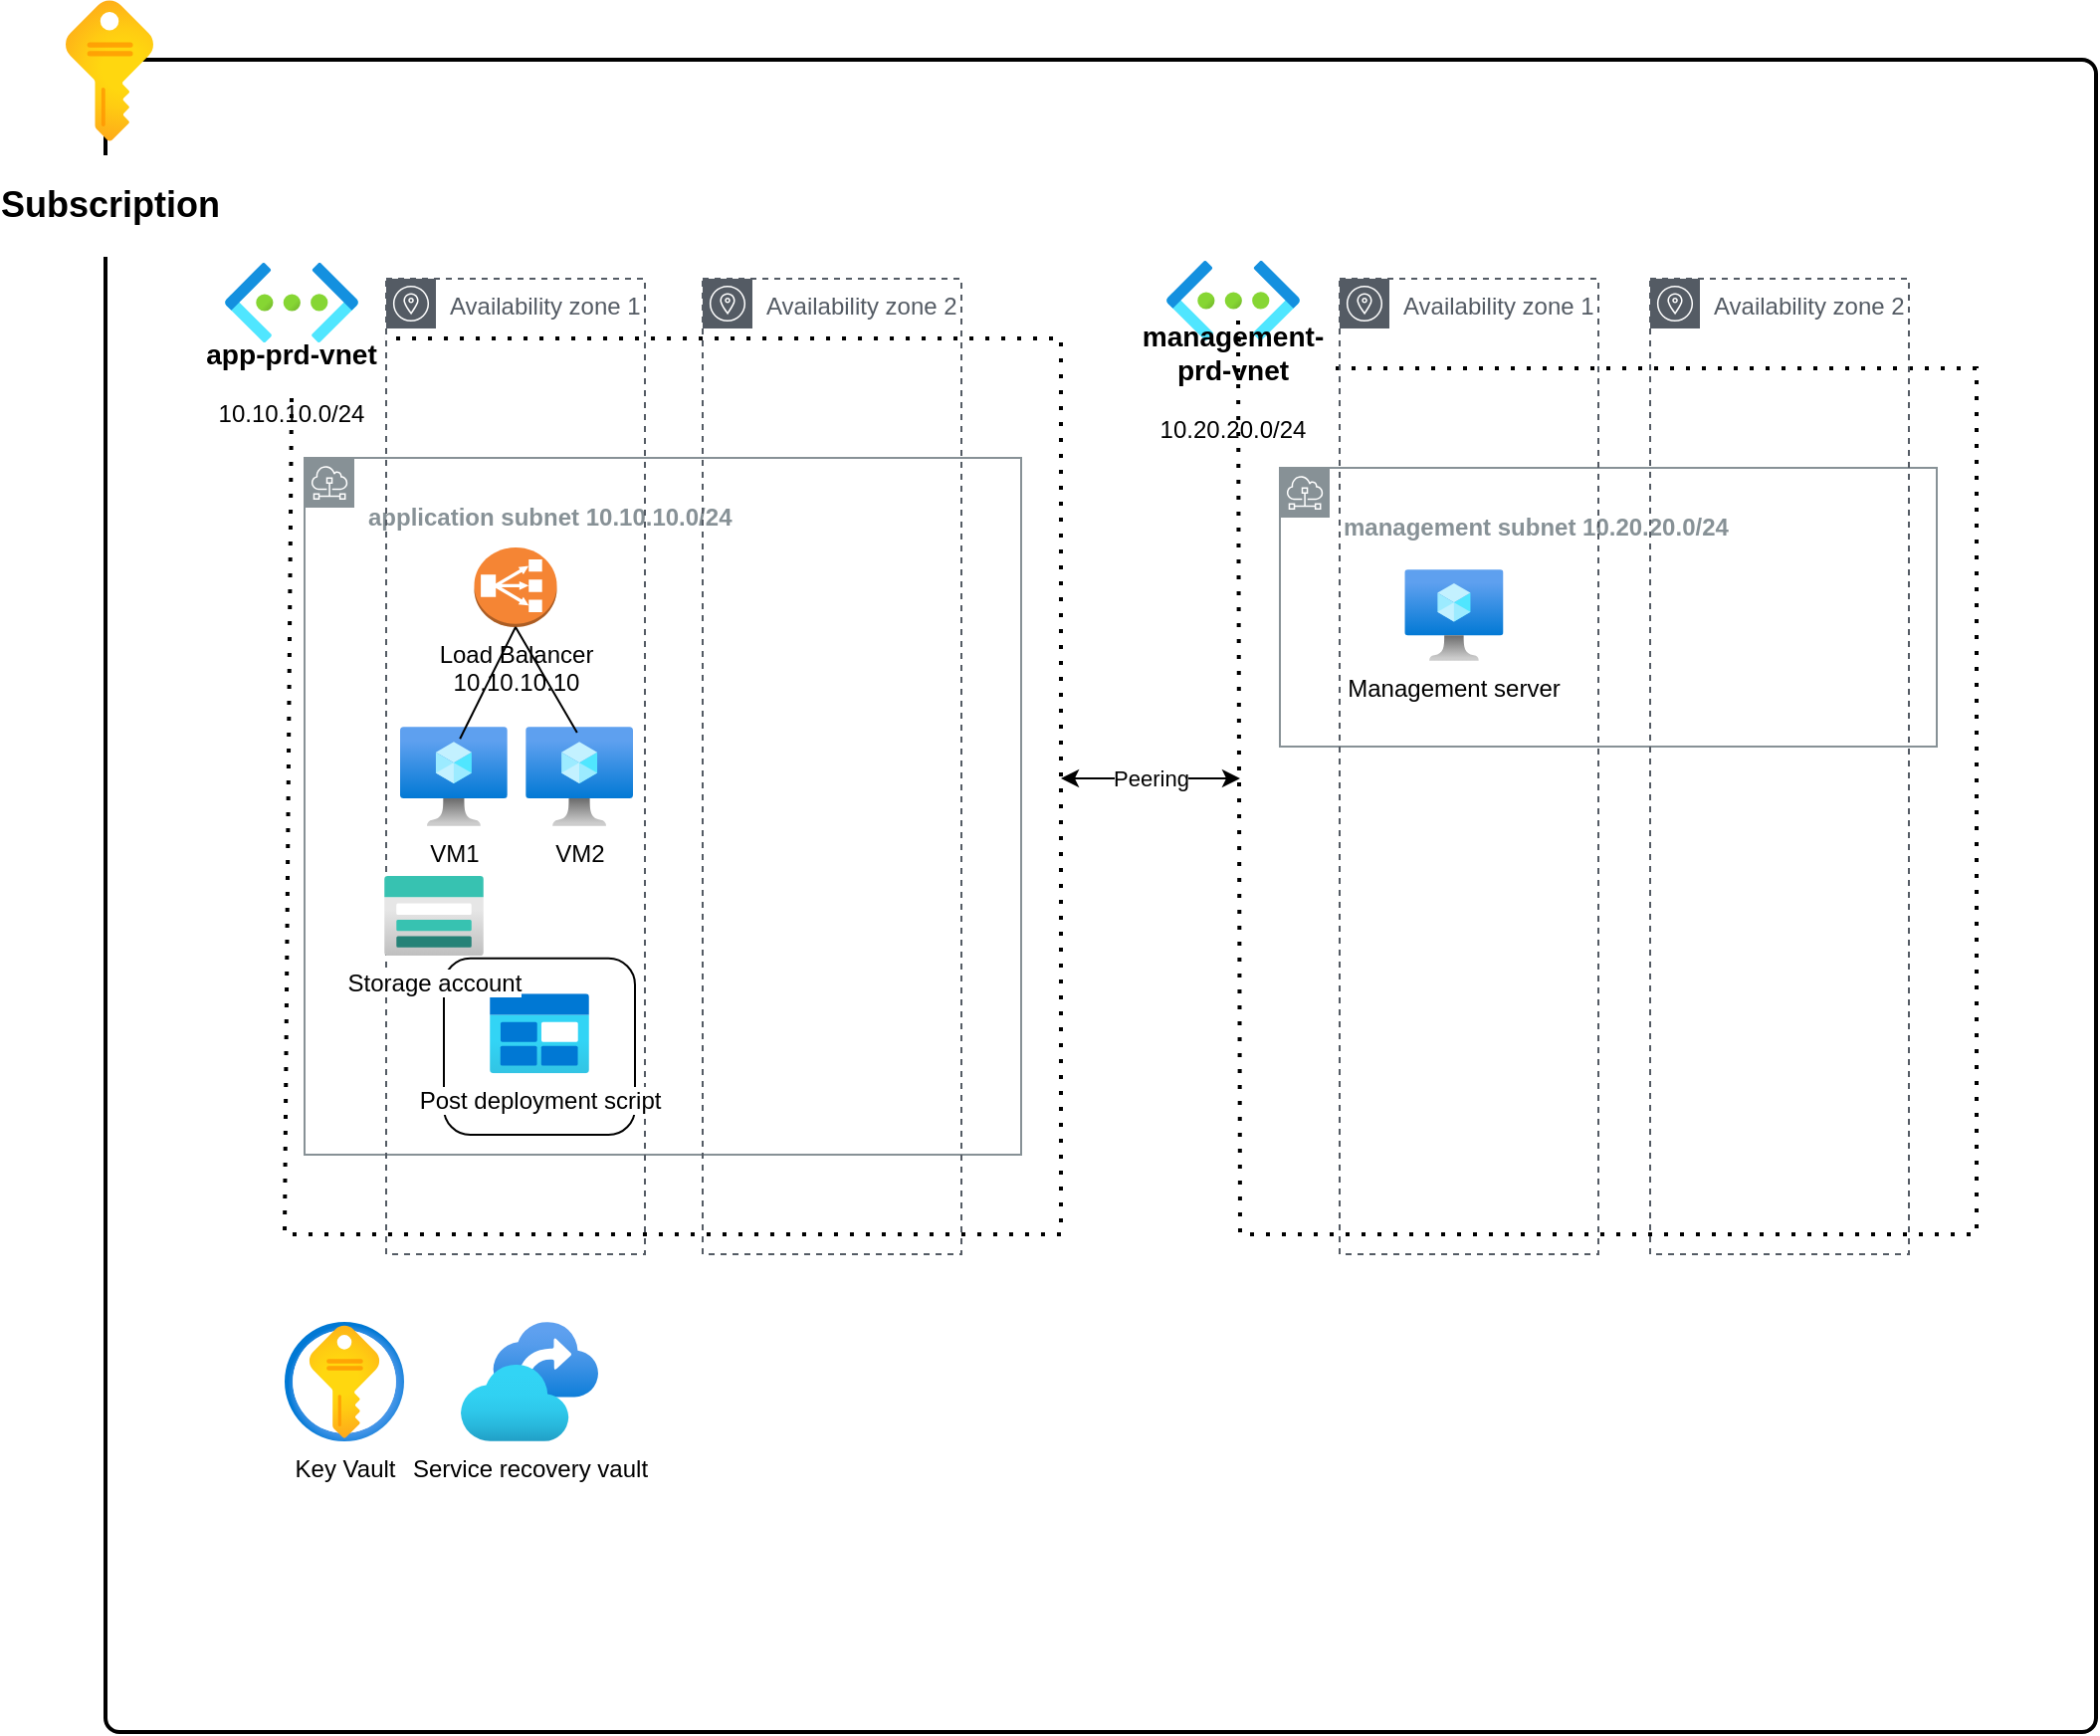 <mxfile>
    <diagram name="Page-1" id="cYlu6envv1czvwRp3Ll9">
        <mxGraphModel dx="1251" dy="507" grid="1" gridSize="10" guides="1" tooltips="0" connect="1" arrows="1" fold="1" page="0" pageScale="1" pageWidth="827" pageHeight="1169" math="0" shadow="0">
            <root>
                <mxCell id="0"/>
                <mxCell id="1" parent="0"/>
                <mxCell id="RFbAg6HDRsfOQvqRXKBl-13" value="" style="rounded=1;whiteSpace=wrap;html=1;absoluteArcSize=1;arcSize=14;strokeWidth=2;" parent="1" vertex="1">
                    <mxGeometry x="-190" y="60" width="1000" height="840" as="geometry"/>
                </mxCell>
                <mxCell id="RFbAg6HDRsfOQvqRXKBl-3" value="&lt;h4&gt;application subnet 10.10.10.0/24&lt;/h4&gt;" style="sketch=0;outlineConnect=0;gradientColor=none;html=1;whiteSpace=wrap;fontSize=12;fontStyle=0;shape=mxgraph.aws4.group;grIcon=mxgraph.aws4.group_subnet;strokeColor=#879196;fillColor=none;verticalAlign=top;align=left;spacingLeft=30;fontColor=#879196;dashed=0;" parent="1" vertex="1">
                    <mxGeometry x="-90" y="260" width="360" height="350" as="geometry"/>
                </mxCell>
                <mxCell id="RFbAg6HDRsfOQvqRXKBl-2" value="" style="image;aspect=fixed;html=1;points=[];align=center;fontSize=12;image=img/lib/azure2/networking/Virtual_Networks.svg;" parent="1" vertex="1">
                    <mxGeometry x="343" y="161" width="67" height="40" as="geometry"/>
                </mxCell>
                <mxCell id="RFbAg6HDRsfOQvqRXKBl-4" value="&lt;h4&gt;management subnet 10.20.20.0/24&lt;/h4&gt;" style="sketch=0;outlineConnect=0;gradientColor=none;html=1;whiteSpace=wrap;fontSize=12;fontStyle=0;shape=mxgraph.aws4.group;grIcon=mxgraph.aws4.group_subnet;strokeColor=#879196;fillColor=none;verticalAlign=top;align=left;spacingLeft=30;fontColor=#879196;dashed=0;" parent="1" vertex="1">
                    <mxGeometry x="400" y="265" width="330" height="140" as="geometry"/>
                </mxCell>
                <mxCell id="RFbAg6HDRsfOQvqRXKBl-5" value="" style="endArrow=none;dashed=1;html=1;dashPattern=1 3;strokeWidth=2;rounded=0;entryX=0.541;entryY=1.016;entryDx=0;entryDy=0;entryPerimeter=0;" parent="1" source="RFbAg6HDRsfOQvqRXKBl-11" target="RFbAg6HDRsfOQvqRXKBl-2" edge="1">
                    <mxGeometry width="50" height="50" relative="1" as="geometry">
                        <mxPoint x="379" y="191" as="sourcePoint"/>
                        <mxPoint x="409" y="240" as="targetPoint"/>
                        <Array as="points"/>
                    </mxGeometry>
                </mxCell>
                <object label="" app-prd-vnet="" id="RFbAg6HDRsfOQvqRXKBl-6">
                    <mxCell style="image;aspect=fixed;html=1;points=[];align=center;fontSize=12;image=img/lib/azure2/networking/Virtual_Networks.svg;" parent="1" vertex="1">
                        <mxGeometry x="-130" y="162" width="67" height="40" as="geometry"/>
                    </mxCell>
                </object>
                <mxCell id="RFbAg6HDRsfOQvqRXKBl-7" value="" style="endArrow=none;dashed=1;html=1;dashPattern=1 3;strokeWidth=2;rounded=0;entryX=1;entryY=0;entryDx=0;entryDy=0;exitX=0.5;exitY=1;exitDx=0;exitDy=0;" parent="1" source="RFbAg6HDRsfOQvqRXKBl-9" target="RFbAg6HDRsfOQvqRXKBl-9" edge="1">
                    <mxGeometry width="50" height="50" relative="1" as="geometry">
                        <mxPoint x="-94" y="191" as="sourcePoint"/>
                        <mxPoint x="300" y="250" as="targetPoint"/>
                        <Array as="points">
                            <mxPoint x="-100" y="650"/>
                            <mxPoint x="290" y="650"/>
                            <mxPoint x="290" y="360"/>
                            <mxPoint x="290" y="200"/>
                        </Array>
                    </mxGeometry>
                </mxCell>
                <mxCell id="RFbAg6HDRsfOQvqRXKBl-8" value="Peering" style="endArrow=classic;startArrow=classic;html=1;rounded=0;" parent="1" edge="1">
                    <mxGeometry width="50" height="50" relative="1" as="geometry">
                        <mxPoint x="290" y="421" as="sourcePoint"/>
                        <mxPoint x="380" y="421" as="targetPoint"/>
                    </mxGeometry>
                </mxCell>
                <mxCell id="RFbAg6HDRsfOQvqRXKBl-9" value="&lt;h3&gt;app-prd-vnet&lt;/h3&gt;&lt;div&gt;10.10.10.0/24&lt;/div&gt;" style="text;strokeColor=none;align=center;fillColor=none;html=1;verticalAlign=middle;whiteSpace=wrap;rounded=0;" parent="1" vertex="1">
                    <mxGeometry x="-143" y="200" width="93" height="30" as="geometry"/>
                </mxCell>
                <mxCell id="RFbAg6HDRsfOQvqRXKBl-12" value="" style="endArrow=none;dashed=1;html=1;dashPattern=1 3;strokeWidth=2;rounded=0;entryX=1;entryY=0.5;entryDx=0;entryDy=0;" parent="1" target="RFbAg6HDRsfOQvqRXKBl-11" edge="1">
                    <mxGeometry width="50" height="50" relative="1" as="geometry">
                        <mxPoint x="379" y="191" as="sourcePoint"/>
                        <mxPoint x="379" y="191" as="targetPoint"/>
                        <Array as="points">
                            <mxPoint x="380" y="650"/>
                            <mxPoint x="750" y="650"/>
                            <mxPoint x="750" y="420"/>
                            <mxPoint x="750" y="215"/>
                        </Array>
                    </mxGeometry>
                </mxCell>
                <mxCell id="RFbAg6HDRsfOQvqRXKBl-11" value="&lt;h3&gt;management-prd-vnet&lt;/h3&gt;&lt;div&gt;10.20.20.0/24&lt;/div&gt;" style="text;strokeColor=none;align=center;fillColor=none;html=1;verticalAlign=middle;whiteSpace=wrap;rounded=0;" parent="1" vertex="1">
                    <mxGeometry x="330" y="200" width="93" height="30" as="geometry"/>
                </mxCell>
                <mxCell id="RFbAg6HDRsfOQvqRXKBl-14" value="Key Vault" style="image;aspect=fixed;html=1;points=[];align=center;fontSize=12;image=img/lib/azure2/security/Key_Vaults.svg;" parent="1" vertex="1">
                    <mxGeometry x="-100" y="694" width="60" height="60" as="geometry"/>
                </mxCell>
                <mxCell id="RFbAg6HDRsfOQvqRXKBl-16" value="&lt;h2&gt;Subscription&lt;/h2&gt;" style="image;aspect=fixed;html=1;points=[];align=center;fontSize=12;image=img/lib/azure2/general/Subscriptions.svg;" parent="1" vertex="1">
                    <mxGeometry x="-210" y="30" width="44" height="71" as="geometry"/>
                </mxCell>
                <mxCell id="RFbAg6HDRsfOQvqRXKBl-19" value="Availability zone 1" style="sketch=0;outlineConnect=0;gradientColor=none;html=1;whiteSpace=wrap;fontSize=12;fontStyle=0;shape=mxgraph.aws4.group;grIcon=mxgraph.aws4.group_availability_zone;strokeColor=#545B64;fillColor=none;verticalAlign=top;align=left;spacingLeft=30;fontColor=#545B64;dashed=1;" parent="1" vertex="1">
                    <mxGeometry x="-49" y="170" width="130" height="490" as="geometry"/>
                </mxCell>
                <mxCell id="RFbAg6HDRsfOQvqRXKBl-20" value="Availability zone 2" style="sketch=0;outlineConnect=0;gradientColor=none;html=1;whiteSpace=wrap;fontSize=12;fontStyle=0;shape=mxgraph.aws4.group;grIcon=mxgraph.aws4.group_availability_zone;strokeColor=#545B64;fillColor=none;verticalAlign=top;align=left;spacingLeft=30;fontColor=#545B64;dashed=1;" parent="1" vertex="1">
                    <mxGeometry x="110" y="170" width="130" height="490" as="geometry"/>
                </mxCell>
                <mxCell id="RFbAg6HDRsfOQvqRXKBl-21" value="Availability zone 1" style="sketch=0;outlineConnect=0;gradientColor=none;html=1;whiteSpace=wrap;fontSize=12;fontStyle=0;shape=mxgraph.aws4.group;grIcon=mxgraph.aws4.group_availability_zone;strokeColor=#545B64;fillColor=none;verticalAlign=top;align=left;spacingLeft=30;fontColor=#545B64;dashed=1;" parent="1" vertex="1">
                    <mxGeometry x="430" y="170" width="130" height="490" as="geometry"/>
                </mxCell>
                <mxCell id="RFbAg6HDRsfOQvqRXKBl-22" value="Availability zone 2" style="sketch=0;outlineConnect=0;gradientColor=none;html=1;whiteSpace=wrap;fontSize=12;fontStyle=0;shape=mxgraph.aws4.group;grIcon=mxgraph.aws4.group_availability_zone;strokeColor=#545B64;fillColor=none;verticalAlign=top;align=left;spacingLeft=30;fontColor=#545B64;dashed=1;" parent="1" vertex="1">
                    <mxGeometry x="586" y="170" width="130" height="490" as="geometry"/>
                </mxCell>
                <mxCell id="RFbAg6HDRsfOQvqRXKBl-24" value="Service recovery vault" style="image;aspect=fixed;html=1;points=[];align=center;fontSize=12;image=img/lib/azure2/migrate/Recovery_Services_Vaults.svg;" parent="1" vertex="1">
                    <mxGeometry x="-11.5" y="694" width="69" height="60" as="geometry"/>
                </mxCell>
                <mxCell id="RFbAg6HDRsfOQvqRXKBl-31" value="Management server" style="image;aspect=fixed;html=1;points=[];align=center;fontSize=12;image=img/lib/azure2/compute/Virtual_Machine.svg;" parent="1" vertex="1">
                    <mxGeometry x="462.66" y="316" width="49.6" height="46" as="geometry"/>
                </mxCell>
                <mxCell id="7" value="" style="group" parent="1" vertex="1" connectable="0">
                    <mxGeometry x="-42" y="305" width="117" height="140" as="geometry"/>
                </mxCell>
                <mxCell id="RFbAg6HDRsfOQvqRXKBl-29" value="VM1" style="image;aspect=fixed;html=1;points=[];align=center;fontSize=12;image=img/lib/azure2/compute/Virtual_Machine.svg;" parent="7" vertex="1">
                    <mxGeometry y="90" width="53.91" height="50" as="geometry"/>
                </mxCell>
                <mxCell id="RFbAg6HDRsfOQvqRXKBl-30" value="VM2" style="image;aspect=fixed;html=1;points=[];align=center;fontSize=12;image=img/lib/azure2/compute/Virtual_Machine.svg;" parent="7" vertex="1">
                    <mxGeometry x="63.09" y="90" width="53.91" height="50" as="geometry"/>
                </mxCell>
                <mxCell id="2" value="Load Balancer&lt;br&gt;10.10.10.10" style="outlineConnect=0;dashed=0;verticalLabelPosition=bottom;verticalAlign=top;align=center;html=1;shape=mxgraph.aws3.classic_load_balancer;fillColor=#F58534;gradientColor=none;" parent="7" vertex="1">
                    <mxGeometry x="37.25" width="41.5" height="40" as="geometry"/>
                </mxCell>
                <mxCell id="5" value="" style="endArrow=none;html=1;entryX=0.5;entryY=1;entryDx=0;entryDy=0;entryPerimeter=0;exitX=0.558;exitY=0.122;exitDx=0;exitDy=0;exitPerimeter=0;" parent="7" source="RFbAg6HDRsfOQvqRXKBl-29" target="2" edge="1">
                    <mxGeometry width="50" height="50" relative="1" as="geometry">
                        <mxPoint x="-10" y="455" as="sourcePoint"/>
                        <mxPoint x="21.09" y="405" as="targetPoint"/>
                    </mxGeometry>
                </mxCell>
                <mxCell id="6" value="" style="endArrow=none;html=1;entryX=0.5;entryY=1;entryDx=0;entryDy=0;entryPerimeter=0;exitX=0.479;exitY=0.06;exitDx=0;exitDy=0;exitPerimeter=0;" parent="7" source="RFbAg6HDRsfOQvqRXKBl-30" target="2" edge="1">
                    <mxGeometry width="50" height="50" relative="1" as="geometry">
                        <mxPoint x="-1.918" y="476.1" as="sourcePoint"/>
                        <mxPoint x="26.0" y="420" as="targetPoint"/>
                    </mxGeometry>
                </mxCell>
                <mxCell id="8" value="" style="group" parent="1" vertex="1" connectable="0">
                    <mxGeometry x="-50" y="470" width="126" height="130" as="geometry"/>
                </mxCell>
                <mxCell id="RFbAg6HDRsfOQvqRXKBl-28" value="" style="rounded=1;whiteSpace=wrap;html=1;" parent="8" vertex="1">
                    <mxGeometry x="30" y="41.364" width="96" height="88.636" as="geometry"/>
                </mxCell>
                <mxCell id="RFbAg6HDRsfOQvqRXKBl-25" value="Post deployment script" style="image;aspect=fixed;html=1;points=[];align=center;fontSize=12;image=img/lib/azure2/general/Blob_Block.svg;" parent="8" vertex="1">
                    <mxGeometry x="53" y="59.091" width="50" height="40" as="geometry"/>
                </mxCell>
                <mxCell id="RFbAg6HDRsfOQvqRXKBl-23" value="Storage account" style="image;aspect=fixed;html=1;points=[];align=center;fontSize=12;image=img/lib/azure2/storage/Storage_Accounts.svg;" parent="8" vertex="1">
                    <mxGeometry width="50" height="40" as="geometry"/>
                </mxCell>
            </root>
        </mxGraphModel>
    </diagram>
</mxfile>